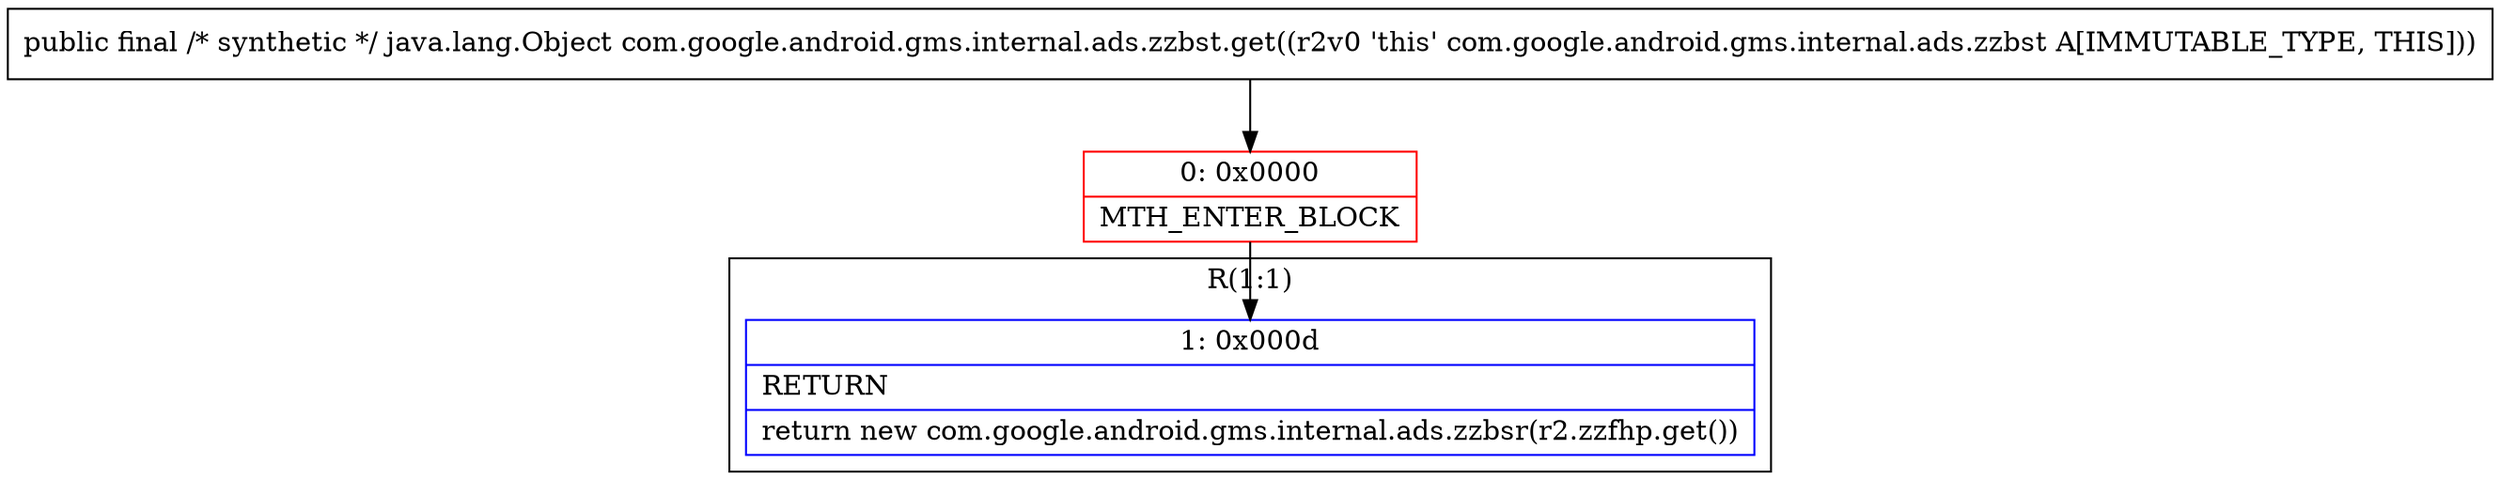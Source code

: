 digraph "CFG forcom.google.android.gms.internal.ads.zzbst.get()Ljava\/lang\/Object;" {
subgraph cluster_Region_740238008 {
label = "R(1:1)";
node [shape=record,color=blue];
Node_1 [shape=record,label="{1\:\ 0x000d|RETURN\l|return new com.google.android.gms.internal.ads.zzbsr(r2.zzfhp.get())\l}"];
}
Node_0 [shape=record,color=red,label="{0\:\ 0x0000|MTH_ENTER_BLOCK\l}"];
MethodNode[shape=record,label="{public final \/* synthetic *\/ java.lang.Object com.google.android.gms.internal.ads.zzbst.get((r2v0 'this' com.google.android.gms.internal.ads.zzbst A[IMMUTABLE_TYPE, THIS])) }"];
MethodNode -> Node_0;
Node_0 -> Node_1;
}

